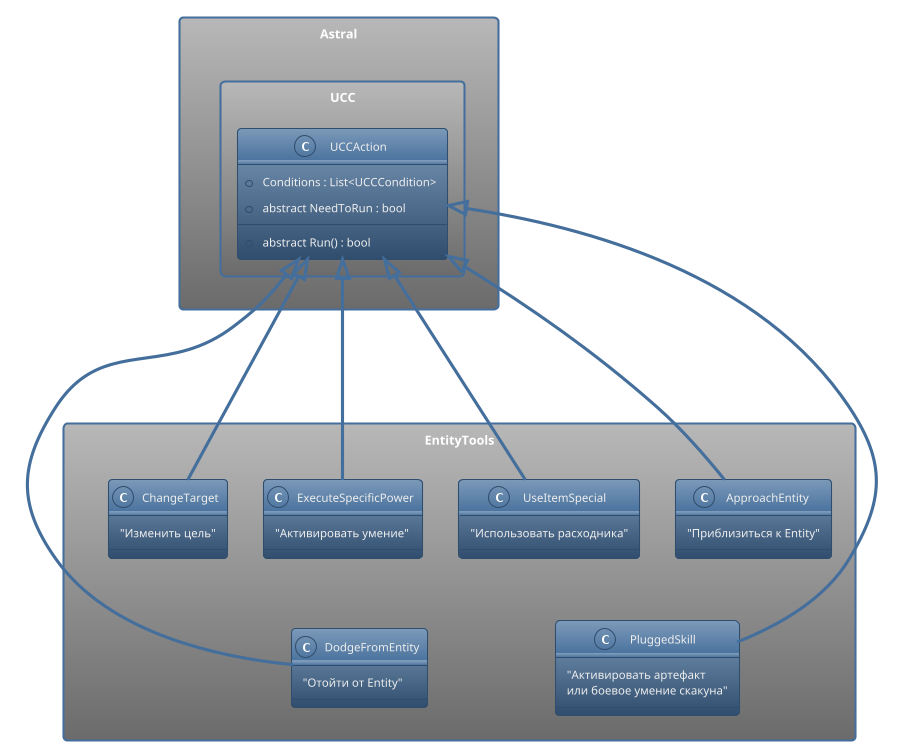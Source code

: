@startuml
!theme spacelab
package Astral <<Rectangle>> {
    package UCC <<Rectangle>> {
        class UCCAction{
            + Conditions : List<UCCCondition>
            + abstract NeedToRun : bool
            + abstract Run() : bool
        }
        
    }
}

package EntityTools <<Rectangle>> {
    class ApproachEntity {
        "Приблизиться к Entity"
    }
    UCCAction <|-- ApproachEntity
    class DodgeFromEntity{
        "Отойти от Entity"
    }
    UCCAction <|-- DodgeFromEntity
    ApproachEntity -[hidden]- DodgeFromEntity
    class ChangeTarget{
        "Изменить цель"
    }
    UCCAction <|-- ChangeTarget
    class ExecuteSpecificPower{
        "Активировать умение"
    }
    UCCAction <|-- ExecuteSpecificPower
    class PluggedSkill{
        "Активировать артефакт\nили боевое умение скакуна"
    }
    UCCAction <|-- PluggedSkill
    ExecuteSpecificPower -[hidden]- PluggedSkill
    class UseItemSpecial{
        "Использовать расходника"
    }
    UCCAction <|-- UseItemSpecial
}

Astral --[hidden]-- EntityTools
@enduml